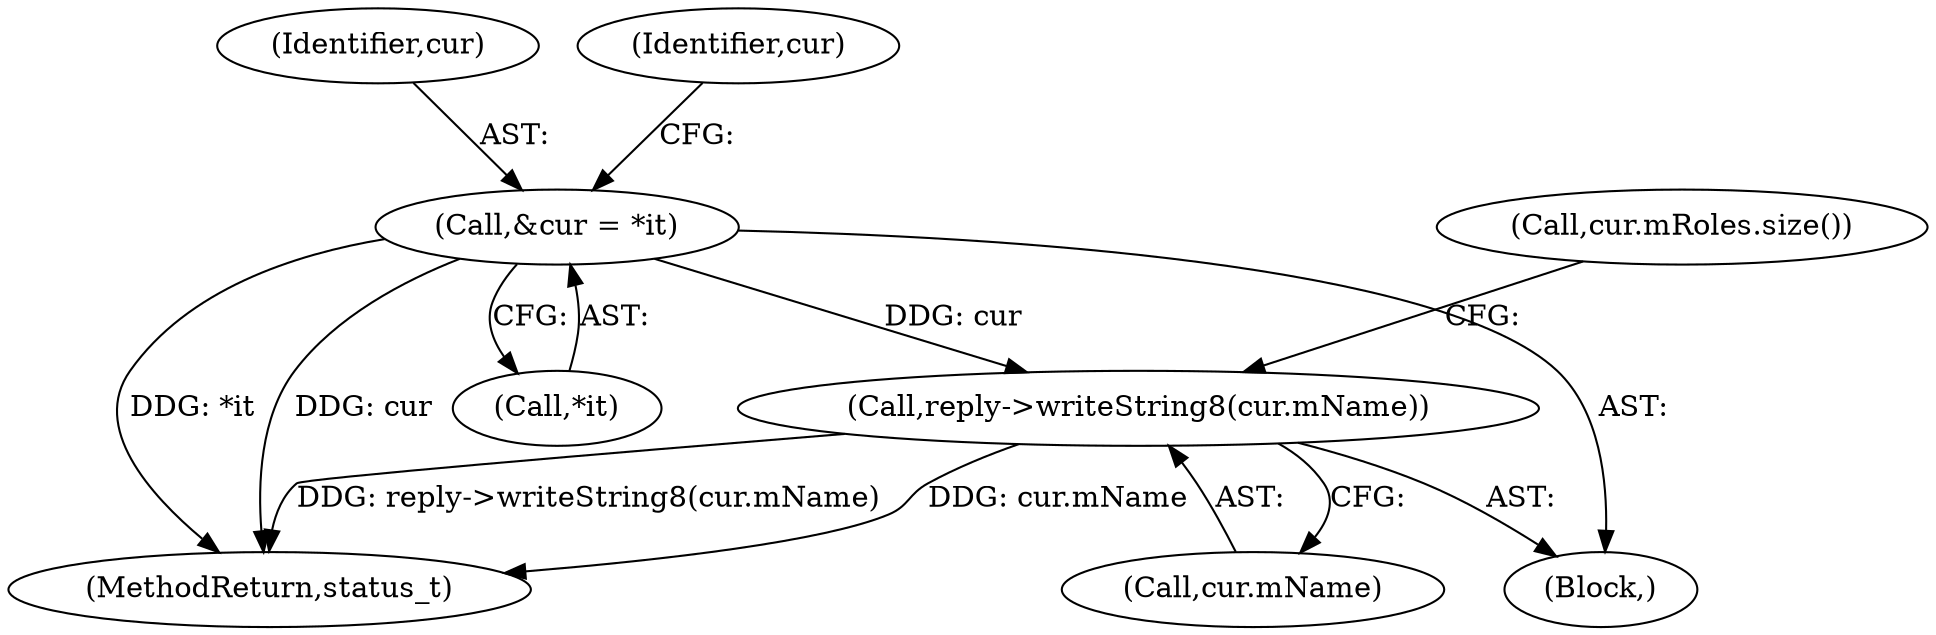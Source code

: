 digraph "0_Android_1171e7c047bf79e7c93342bb6a812c9edd86aa84@API" {
"1000162" [label="(Call,reply->writeString8(cur.mName))"];
"1000158" [label="(Call,&cur = *it)"];
"1001056" [label="(MethodReturn,status_t)"];
"1000159" [label="(Identifier,cur)"];
"1000167" [label="(Call,cur.mRoles.size())"];
"1000158" [label="(Call,&cur = *it)"];
"1000162" [label="(Call,reply->writeString8(cur.mName))"];
"1000156" [label="(Block,)"];
"1000160" [label="(Call,*it)"];
"1000164" [label="(Identifier,cur)"];
"1000163" [label="(Call,cur.mName)"];
"1000162" -> "1000156"  [label="AST: "];
"1000162" -> "1000163"  [label="CFG: "];
"1000163" -> "1000162"  [label="AST: "];
"1000167" -> "1000162"  [label="CFG: "];
"1000162" -> "1001056"  [label="DDG: cur.mName"];
"1000162" -> "1001056"  [label="DDG: reply->writeString8(cur.mName)"];
"1000158" -> "1000162"  [label="DDG: cur"];
"1000158" -> "1000156"  [label="AST: "];
"1000158" -> "1000160"  [label="CFG: "];
"1000159" -> "1000158"  [label="AST: "];
"1000160" -> "1000158"  [label="AST: "];
"1000164" -> "1000158"  [label="CFG: "];
"1000158" -> "1001056"  [label="DDG: cur"];
"1000158" -> "1001056"  [label="DDG: *it"];
}
